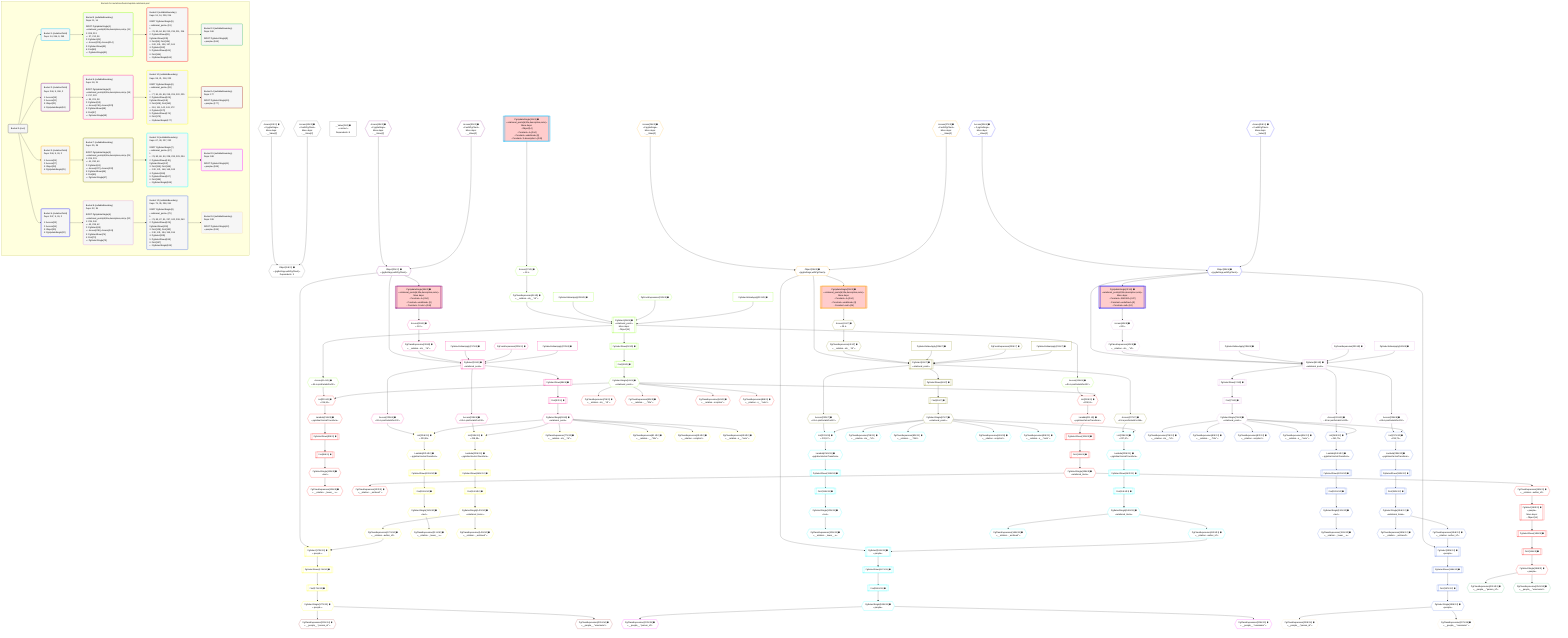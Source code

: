 %%{init: {'themeVariables': { 'fontSize': '12px'}}}%%
graph TD
    classDef path fill:#eee,stroke:#000,color:#000
    classDef plan fill:#fff,stroke-width:1px,color:#000
    classDef itemplan fill:#fff,stroke-width:2px,color:#000
    classDef unbatchedplan fill:#dff,stroke-width:1px,color:#000
    classDef sideeffectplan fill:#fcc,stroke-width:2px,color:#000
    classDef bucket fill:#f6f6f6,color:#000,stroke-width:2px,text-align:left

    subgraph "Buckets for mutations/basics/update-relational-post"
    Bucket0("Bucket 0 (root)"):::bucket
    Bucket1("Bucket 1 (mutationField)<br />Deps: 14, 244, 9, 245"):::bucket
    Bucket2("Bucket 2 (mutationField)<br />Deps: 244, 9, 246, 2<br /><br />1: Access[19]<br />2: Access[20]<br />3: Object[21]<br />4: PgUpdateSingle[18]"):::bucket
    Bucket3("Bucket 3 (mutationField)<br />Deps: 244, 9, 24, 2<br /><br />1: Access[26]<br />2: Access[27]<br />3: Object[28]<br />4: PgUpdateSingle[25]"):::bucket
    Bucket4("Bucket 4 (mutationField)<br />Deps: 247, 9, 24, 2<br /><br />1: Access[33]<br />2: Access[34]<br />3: Object[35]<br />4: PgUpdateSingle[32]"):::bucket
    Bucket5("Bucket 5 (nullableBoundary)<br />Deps: 11, 14<br /><br />ROOT PgUpdateSingle{1}ᐸrelational_posts(id;title,description,note)ᐳ[11]<br />1: 208, 213<br />ᐳ: 37, 212, 36<br />2: PgSelect[45]<br />ᐳ: Access[209], Access[214]<br />3: PgSelectRows[50]<br />4: First[49]<br />ᐳ: PgSelectSingle[51]"):::bucket
    Bucket6("Bucket 6 (nullableBoundary)<br />Deps: 18, 21<br /><br />ROOT PgUpdateSingle{2}ᐸrelational_posts(id;title,description,note)ᐳ[18]<br />1: 217, 222<br />ᐳ: 39, 221, 38<br />2: PgSelect[53]<br />ᐳ: Access[218], Access[223]<br />3: PgSelectRows[58]<br />4: First[57]<br />ᐳ: PgSelectSingle[59]"):::bucket
    Bucket7("Bucket 7 (nullableBoundary)<br />Deps: 25, 28<br /><br />ROOT PgUpdateSingle{3}ᐸrelational_posts(id;title,description,note)ᐳ[25]<br />1: 226, 231<br />ᐳ: 41, 230, 40<br />2: PgSelect[61]<br />ᐳ: Access[227], Access[232]<br />3: PgSelectRows[66]<br />4: First[65]<br />ᐳ: PgSelectSingle[67]"):::bucket
    Bucket8("Bucket 8 (nullableBoundary)<br />Deps: 32, 35<br /><br />ROOT PgUpdateSingle{4}ᐸrelational_posts(id;title,description,note)ᐳ[32]<br />1: 235, 240<br />ᐳ: 43, 239, 42<br />2: PgSelect[69]<br />ᐳ: Access[236], Access[241]<br />3: PgSelectRows[74]<br />4: First[73]<br />ᐳ: PgSelectSingle[75]"):::bucket
    Bucket9("Bucket 9 (nullableBoundary)<br />Deps: 51, 14, 209, 214<br /><br />ROOT PgSelectSingle{5}ᐸrelational_postsᐳ[51]<br />1: <br />ᐳ: 76, 80, 84, 88, 210, 215, 211, 216<br />2: PgSelectRows[99], PgSelectRows[135]<br />3: First[98], First[134]<br />ᐳ: 100, 101, 136, 137, 161<br />4: PgSelect[162]<br />5: PgSelectRows[165]<br />6: First[164]<br />ᐳ: PgSelectSingle[166]"):::bucket
    Bucket10("Bucket 10 (nullableBoundary)<br />Deps: 59, 21, 218, 223<br /><br />ROOT PgSelectSingle{6}ᐸrelational_postsᐳ[59]<br />1: <br />ᐳ: 77, 81, 85, 89, 219, 224, 220, 225<br />2: PgSelectRows[109], PgSelectRows[141]<br />3: First[108], First[140]<br />ᐳ: 110, 111, 142, 143, 172<br />4: PgSelect[173]<br />5: PgSelectRows[176]<br />6: First[175]<br />ᐳ: PgSelectSingle[177]"):::bucket
    Bucket11("Bucket 11 (nullableBoundary)<br />Deps: 67, 28, 227, 232<br /><br />ROOT PgSelectSingle{7}ᐸrelational_postsᐳ[67]<br />1: <br />ᐳ: 78, 82, 86, 90, 228, 233, 229, 234<br />2: PgSelectRows[119], PgSelectRows[147]<br />3: First[118], First[146]<br />ᐳ: 120, 121, 148, 149, 183<br />4: PgSelect[184]<br />5: PgSelectRows[187]<br />6: First[186]<br />ᐳ: PgSelectSingle[188]"):::bucket
    Bucket12("Bucket 12 (nullableBoundary)<br />Deps: 75, 35, 236, 241<br /><br />ROOT PgSelectSingle{8}ᐸrelational_postsᐳ[75]<br />1: <br />ᐳ: 79, 83, 87, 91, 237, 242, 238, 243<br />2: PgSelectRows[129], PgSelectRows[153]<br />3: First[128], First[152]<br />ᐳ: 130, 131, 154, 155, 194<br />4: PgSelect[195]<br />5: PgSelectRows[198]<br />6: First[197]<br />ᐳ: PgSelectSingle[199]"):::bucket
    Bucket13("Bucket 13 (nullableBoundary)<br />Deps: 166<br /><br />ROOT PgSelectSingle{9}ᐸpeopleᐳ[166]"):::bucket
    Bucket14("Bucket 14 (nullableBoundary)<br />Deps: 177<br /><br />ROOT PgSelectSingle{10}ᐸpeopleᐳ[177]"):::bucket
    Bucket15("Bucket 15 (nullableBoundary)<br />Deps: 188<br /><br />ROOT PgSelectSingle{11}ᐸpeopleᐳ[188]"):::bucket
    Bucket16("Bucket 16 (nullableBoundary)<br />Deps: 199<br /><br />ROOT PgSelectSingle{12}ᐸpeopleᐳ[199]"):::bucket
    end
    Bucket0 --> Bucket1 & Bucket2 & Bucket3 & Bucket4
    Bucket1 --> Bucket5
    Bucket2 --> Bucket6
    Bucket3 --> Bucket7
    Bucket4 --> Bucket8
    Bucket5 --> Bucket9
    Bucket6 --> Bucket10
    Bucket7 --> Bucket11
    Bucket8 --> Bucket12
    Bucket9 --> Bucket13
    Bucket10 --> Bucket14
    Bucket11 --> Bucket15
    Bucket12 --> Bucket16

    %% plan dependencies
    Object14{{"Object[14∈0] ➊<br />ᐸ{pgSettings,withPgClient}ᐳ<br />Dependents: 3"}}:::plan
    Access12{{"Access[12∈0] ➊<br />ᐸ2.pgSettingsᐳ<br />More deps:<br />- __Value[2]"}}:::plan
    Access13{{"Access[13∈0] ➊<br />ᐸ2.withPgClientᐳ<br />More deps:<br />- __Value[2]"}}:::plan
    Access12 & Access13 --> Object14
    __Value2["__Value[2∈0] ➊<br />ᐸcontextᐳ<br />Dependents: 8"]:::plan
    PgUpdateSingle11[["PgUpdateSingle[11∈1] ➊<br />ᐸrelational_posts(id;title,description,note)ᐳ<br />More deps:<br />- Object[14]<br />- Constantᐸ4ᐳ[244]<br />- Constantᐸundefinedᐳ[9]<br />- Constantᐸ'A description'ᐳ[245]"]]:::sideeffectplan
    PgUpdateSingle18[["PgUpdateSingle[18∈2] ➊<br />ᐸrelational_posts(id;title,description,note)ᐳ<br />More deps:<br />- Constantᐸ4ᐳ[244]<br />- Constantᐸundefinedᐳ[9]<br />- Constantᐸ'A note'ᐳ[246]"]]:::sideeffectplan
    Object21{{"Object[21∈2] ➊<br />ᐸ{pgSettings,withPgClient}ᐳ"}}:::plan
    Object21 --> PgUpdateSingle18
    Access19{{"Access[19∈2] ➊<br />ᐸ2.pgSettingsᐳ<br />More deps:<br />- __Value[2]"}}:::plan
    Access20{{"Access[20∈2] ➊<br />ᐸ2.withPgClientᐳ<br />More deps:<br />- __Value[2]"}}:::plan
    Access19 & Access20 --> Object21
    PgUpdateSingle25[["PgUpdateSingle[25∈3] ➊<br />ᐸrelational_posts(id;title,description,note)ᐳ<br />More deps:<br />- Constantᐸ4ᐳ[244]<br />- Constantᐸundefinedᐳ[9]<br />- Constantᐸnullᐳ[24]"]]:::sideeffectplan
    Object28{{"Object[28∈3] ➊<br />ᐸ{pgSettings,withPgClient}ᐳ"}}:::plan
    Object28 --> PgUpdateSingle25
    Access26{{"Access[26∈3] ➊<br />ᐸ2.pgSettingsᐳ<br />More deps:<br />- __Value[2]"}}:::plan
    Access27{{"Access[27∈3] ➊<br />ᐸ2.withPgClientᐳ<br />More deps:<br />- __Value[2]"}}:::plan
    Access26 & Access27 --> Object28
    PgUpdateSingle32[["PgUpdateSingle[32∈4] ➊<br />ᐸrelational_posts(id;title,description,note)ᐳ<br />More deps:<br />- Constantᐸ3141592ᐳ[247]<br />- Constantᐸundefinedᐳ[9]<br />- Constantᐸnullᐳ[24]"]]:::sideeffectplan
    Object35{{"Object[35∈4] ➊<br />ᐸ{pgSettings,withPgClient}ᐳ"}}:::plan
    Object35 --> PgUpdateSingle32
    Access33{{"Access[33∈4] ➊<br />ᐸ2.pgSettingsᐳ<br />More deps:<br />- __Value[2]"}}:::plan
    Access34{{"Access[34∈4] ➊<br />ᐸ2.withPgClientᐳ<br />More deps:<br />- __Value[2]"}}:::plan
    Access33 & Access34 --> Object35
    PgSelect45[["PgSelect[45∈5] ➊<br />ᐸrelational_postsᐳ<br />More deps:<br />- Object[14]"]]:::plan
    PgClassExpression36{{"PgClassExpression[36∈5] ➊<br />ᐸ__relation...sts__.”id”ᐳ"}}:::plan
    PgSelectInlineApply208["PgSelectInlineApply[208∈5] ➊"]:::plan
    PgFromExpression212{{"PgFromExpression[212∈5] ➊"}}:::plan
    PgSelectInlineApply213["PgSelectInlineApply[213∈5] ➊"]:::plan
    PgClassExpression36 & PgSelectInlineApply208 & PgFromExpression212 & PgSelectInlineApply213 --> PgSelect45
    Access37{{"Access[37∈5] ➊<br />ᐸ11.tᐳ"}}:::plan
    Access37 --> PgClassExpression36
    PgUpdateSingle11 --> Access37
    First49[["First[49∈5] ➊"]]:::plan
    PgSelectRows50[["PgSelectRows[50∈5] ➊"]]:::plan
    PgSelectRows50 --> First49
    PgSelect45 --> PgSelectRows50
    PgSelectSingle51{{"PgSelectSingle[51∈5] ➊<br />ᐸrelational_postsᐳ"}}:::plan
    First49 --> PgSelectSingle51
    Access209{{"Access[209∈5] ➊<br />ᐸ45.m.joinDetailsFor132ᐳ"}}:::plan
    PgSelect45 --> Access209
    Access214{{"Access[214∈5] ➊<br />ᐸ45.m.joinDetailsFor93ᐳ"}}:::plan
    PgSelect45 --> Access214
    PgSelect53[["PgSelect[53∈6] ➊<br />ᐸrelational_postsᐳ"]]:::plan
    PgClassExpression38{{"PgClassExpression[38∈6] ➊<br />ᐸ__relation...sts__.”id”ᐳ"}}:::plan
    PgSelectInlineApply217["PgSelectInlineApply[217∈6] ➊"]:::plan
    PgFromExpression221{{"PgFromExpression[221∈6] ➊"}}:::plan
    PgSelectInlineApply222["PgSelectInlineApply[222∈6] ➊"]:::plan
    Object21 & PgClassExpression38 & PgSelectInlineApply217 & PgFromExpression221 & PgSelectInlineApply222 --> PgSelect53
    Access39{{"Access[39∈6] ➊<br />ᐸ18.tᐳ"}}:::plan
    Access39 --> PgClassExpression38
    PgUpdateSingle18 --> Access39
    First57[["First[57∈6] ➊"]]:::plan
    PgSelectRows58[["PgSelectRows[58∈6] ➊"]]:::plan
    PgSelectRows58 --> First57
    PgSelect53 --> PgSelectRows58
    PgSelectSingle59{{"PgSelectSingle[59∈6] ➊<br />ᐸrelational_postsᐳ"}}:::plan
    First57 --> PgSelectSingle59
    Access218{{"Access[218∈6] ➊<br />ᐸ53.m.joinDetailsFor138ᐳ"}}:::plan
    PgSelect53 --> Access218
    Access223{{"Access[223∈6] ➊<br />ᐸ53.m.joinDetailsFor103ᐳ"}}:::plan
    PgSelect53 --> Access223
    PgSelect61[["PgSelect[61∈7] ➊<br />ᐸrelational_postsᐳ"]]:::plan
    PgClassExpression40{{"PgClassExpression[40∈7] ➊<br />ᐸ__relation...sts__.”id”ᐳ"}}:::plan
    PgSelectInlineApply226["PgSelectInlineApply[226∈7] ➊"]:::plan
    PgFromExpression230{{"PgFromExpression[230∈7] ➊"}}:::plan
    PgSelectInlineApply231["PgSelectInlineApply[231∈7] ➊"]:::plan
    Object28 & PgClassExpression40 & PgSelectInlineApply226 & PgFromExpression230 & PgSelectInlineApply231 --> PgSelect61
    Access41{{"Access[41∈7] ➊<br />ᐸ25.tᐳ"}}:::plan
    Access41 --> PgClassExpression40
    PgUpdateSingle25 --> Access41
    First65[["First[65∈7] ➊"]]:::plan
    PgSelectRows66[["PgSelectRows[66∈7] ➊"]]:::plan
    PgSelectRows66 --> First65
    PgSelect61 --> PgSelectRows66
    PgSelectSingle67{{"PgSelectSingle[67∈7] ➊<br />ᐸrelational_postsᐳ"}}:::plan
    First65 --> PgSelectSingle67
    Access227{{"Access[227∈7] ➊<br />ᐸ61.m.joinDetailsFor144ᐳ"}}:::plan
    PgSelect61 --> Access227
    Access232{{"Access[232∈7] ➊<br />ᐸ61.m.joinDetailsFor113ᐳ"}}:::plan
    PgSelect61 --> Access232
    PgSelect69[["PgSelect[69∈8] ➊<br />ᐸrelational_postsᐳ"]]:::plan
    PgClassExpression42{{"PgClassExpression[42∈8] ➊<br />ᐸ__relation...sts__.”id”ᐳ"}}:::plan
    PgSelectInlineApply235["PgSelectInlineApply[235∈8] ➊"]:::plan
    PgFromExpression239{{"PgFromExpression[239∈8] ➊"}}:::plan
    PgSelectInlineApply240["PgSelectInlineApply[240∈8] ➊"]:::plan
    Object35 & PgClassExpression42 & PgSelectInlineApply235 & PgFromExpression239 & PgSelectInlineApply240 --> PgSelect69
    Access43{{"Access[43∈8] ➊<br />ᐸ32.tᐳ"}}:::plan
    Access43 --> PgClassExpression42
    PgUpdateSingle32 --> Access43
    First73[["First[73∈8] ➊"]]:::plan
    PgSelectRows74[["PgSelectRows[74∈8] ➊"]]:::plan
    PgSelectRows74 --> First73
    PgSelect69 --> PgSelectRows74
    PgSelectSingle75{{"PgSelectSingle[75∈8] ➊<br />ᐸrelational_postsᐳ"}}:::plan
    First73 --> PgSelectSingle75
    Access236{{"Access[236∈8] ➊<br />ᐸ69.m.joinDetailsFor150ᐳ"}}:::plan
    PgSelect69 --> Access236
    Access241{{"Access[241∈8] ➊<br />ᐸ69.m.joinDetailsFor123ᐳ"}}:::plan
    PgSelect69 --> Access241
    PgSelect162[["PgSelect[162∈9] ➊<br />ᐸpeopleᐳ<br />More deps:<br />- Object[14]"]]:::plan
    PgClassExpression161{{"PgClassExpression[161∈9] ➊<br />ᐸ__relation...author_id”ᐳ"}}:::plan
    PgClassExpression161 --> PgSelect162
    List210{{"List[210∈9] ➊<br />ᐸ209,51ᐳ"}}:::plan
    Access209 & PgSelectSingle51 --> List210
    List215{{"List[215∈9] ➊<br />ᐸ214,51ᐳ"}}:::plan
    Access214 & PgSelectSingle51 --> List215
    PgClassExpression76{{"PgClassExpression[76∈9] ➊<br />ᐸ__relation...sts__.”id”ᐳ"}}:::plan
    PgSelectSingle51 --> PgClassExpression76
    PgClassExpression80{{"PgClassExpression[80∈9] ➊<br />ᐸ__relation...__.”title”ᐳ"}}:::plan
    PgSelectSingle51 --> PgClassExpression80
    PgClassExpression84{{"PgClassExpression[84∈9] ➊<br />ᐸ__relation...scription”ᐳ"}}:::plan
    PgSelectSingle51 --> PgClassExpression84
    PgClassExpression88{{"PgClassExpression[88∈9] ➊<br />ᐸ__relation...s__.”note”ᐳ"}}:::plan
    PgSelectSingle51 --> PgClassExpression88
    First98[["First[98∈9] ➊"]]:::plan
    PgSelectRows99[["PgSelectRows[99∈9] ➊"]]:::plan
    PgSelectRows99 --> First98
    Lambda216{{"Lambda[216∈9] ➊<br />ᐸpgInlineViaJoinTransformᐳ"}}:::plan
    Lambda216 --> PgSelectRows99
    PgSelectSingle100{{"PgSelectSingle[100∈9] ➊<br />ᐸtextᐳ"}}:::plan
    First98 --> PgSelectSingle100
    PgClassExpression101{{"PgClassExpression[101∈9] ➊<br />ᐸ__relation..._lower__.vᐳ"}}:::plan
    PgSelectSingle100 --> PgClassExpression101
    First134[["First[134∈9] ➊"]]:::plan
    PgSelectRows135[["PgSelectRows[135∈9] ➊"]]:::plan
    PgSelectRows135 --> First134
    Lambda211{{"Lambda[211∈9] ➊<br />ᐸpgInlineViaJoinTransformᐳ"}}:::plan
    Lambda211 --> PgSelectRows135
    PgSelectSingle136{{"PgSelectSingle[136∈9] ➊<br />ᐸrelational_itemsᐳ"}}:::plan
    First134 --> PgSelectSingle136
    PgClassExpression137{{"PgClassExpression[137∈9] ➊<br />ᐸ__relation..._archived”ᐳ"}}:::plan
    PgSelectSingle136 --> PgClassExpression137
    PgSelectSingle136 --> PgClassExpression161
    First164[["First[164∈9] ➊"]]:::plan
    PgSelectRows165[["PgSelectRows[165∈9] ➊"]]:::plan
    PgSelectRows165 --> First164
    PgSelect162 --> PgSelectRows165
    PgSelectSingle166{{"PgSelectSingle[166∈9] ➊<br />ᐸpeopleᐳ"}}:::plan
    First164 --> PgSelectSingle166
    List210 --> Lambda211
    List215 --> Lambda216
    PgSelect173[["PgSelect[173∈10] ➊<br />ᐸpeopleᐳ"]]:::plan
    PgClassExpression172{{"PgClassExpression[172∈10] ➊<br />ᐸ__relation...author_id”ᐳ"}}:::plan
    Object21 & PgClassExpression172 --> PgSelect173
    List219{{"List[219∈10] ➊<br />ᐸ218,59ᐳ"}}:::plan
    Access218 & PgSelectSingle59 --> List219
    List224{{"List[224∈10] ➊<br />ᐸ223,59ᐳ"}}:::plan
    Access223 & PgSelectSingle59 --> List224
    PgClassExpression77{{"PgClassExpression[77∈10] ➊<br />ᐸ__relation...sts__.”id”ᐳ"}}:::plan
    PgSelectSingle59 --> PgClassExpression77
    PgClassExpression81{{"PgClassExpression[81∈10] ➊<br />ᐸ__relation...__.”title”ᐳ"}}:::plan
    PgSelectSingle59 --> PgClassExpression81
    PgClassExpression85{{"PgClassExpression[85∈10] ➊<br />ᐸ__relation...scription”ᐳ"}}:::plan
    PgSelectSingle59 --> PgClassExpression85
    PgClassExpression89{{"PgClassExpression[89∈10] ➊<br />ᐸ__relation...s__.”note”ᐳ"}}:::plan
    PgSelectSingle59 --> PgClassExpression89
    First108[["First[108∈10] ➊"]]:::plan
    PgSelectRows109[["PgSelectRows[109∈10] ➊"]]:::plan
    PgSelectRows109 --> First108
    Lambda225{{"Lambda[225∈10] ➊<br />ᐸpgInlineViaJoinTransformᐳ"}}:::plan
    Lambda225 --> PgSelectRows109
    PgSelectSingle110{{"PgSelectSingle[110∈10] ➊<br />ᐸtextᐳ"}}:::plan
    First108 --> PgSelectSingle110
    PgClassExpression111{{"PgClassExpression[111∈10] ➊<br />ᐸ__relation..._lower__.vᐳ"}}:::plan
    PgSelectSingle110 --> PgClassExpression111
    First140[["First[140∈10] ➊"]]:::plan
    PgSelectRows141[["PgSelectRows[141∈10] ➊"]]:::plan
    PgSelectRows141 --> First140
    Lambda220{{"Lambda[220∈10] ➊<br />ᐸpgInlineViaJoinTransformᐳ"}}:::plan
    Lambda220 --> PgSelectRows141
    PgSelectSingle142{{"PgSelectSingle[142∈10] ➊<br />ᐸrelational_itemsᐳ"}}:::plan
    First140 --> PgSelectSingle142
    PgClassExpression143{{"PgClassExpression[143∈10] ➊<br />ᐸ__relation..._archived”ᐳ"}}:::plan
    PgSelectSingle142 --> PgClassExpression143
    PgSelectSingle142 --> PgClassExpression172
    First175[["First[175∈10] ➊"]]:::plan
    PgSelectRows176[["PgSelectRows[176∈10] ➊"]]:::plan
    PgSelectRows176 --> First175
    PgSelect173 --> PgSelectRows176
    PgSelectSingle177{{"PgSelectSingle[177∈10] ➊<br />ᐸpeopleᐳ"}}:::plan
    First175 --> PgSelectSingle177
    List219 --> Lambda220
    List224 --> Lambda225
    PgSelect184[["PgSelect[184∈11] ➊<br />ᐸpeopleᐳ"]]:::plan
    PgClassExpression183{{"PgClassExpression[183∈11] ➊<br />ᐸ__relation...author_id”ᐳ"}}:::plan
    Object28 & PgClassExpression183 --> PgSelect184
    List228{{"List[228∈11] ➊<br />ᐸ227,67ᐳ"}}:::plan
    Access227 & PgSelectSingle67 --> List228
    List233{{"List[233∈11] ➊<br />ᐸ232,67ᐳ"}}:::plan
    Access232 & PgSelectSingle67 --> List233
    PgClassExpression78{{"PgClassExpression[78∈11] ➊<br />ᐸ__relation...sts__.”id”ᐳ"}}:::plan
    PgSelectSingle67 --> PgClassExpression78
    PgClassExpression82{{"PgClassExpression[82∈11] ➊<br />ᐸ__relation...__.”title”ᐳ"}}:::plan
    PgSelectSingle67 --> PgClassExpression82
    PgClassExpression86{{"PgClassExpression[86∈11] ➊<br />ᐸ__relation...scription”ᐳ"}}:::plan
    PgSelectSingle67 --> PgClassExpression86
    PgClassExpression90{{"PgClassExpression[90∈11] ➊<br />ᐸ__relation...s__.”note”ᐳ"}}:::plan
    PgSelectSingle67 --> PgClassExpression90
    First118[["First[118∈11] ➊"]]:::plan
    PgSelectRows119[["PgSelectRows[119∈11] ➊"]]:::plan
    PgSelectRows119 --> First118
    Lambda234{{"Lambda[234∈11] ➊<br />ᐸpgInlineViaJoinTransformᐳ"}}:::plan
    Lambda234 --> PgSelectRows119
    PgSelectSingle120{{"PgSelectSingle[120∈11] ➊<br />ᐸtextᐳ"}}:::plan
    First118 --> PgSelectSingle120
    PgClassExpression121{{"PgClassExpression[121∈11] ➊<br />ᐸ__relation..._lower__.vᐳ"}}:::plan
    PgSelectSingle120 --> PgClassExpression121
    First146[["First[146∈11] ➊"]]:::plan
    PgSelectRows147[["PgSelectRows[147∈11] ➊"]]:::plan
    PgSelectRows147 --> First146
    Lambda229{{"Lambda[229∈11] ➊<br />ᐸpgInlineViaJoinTransformᐳ"}}:::plan
    Lambda229 --> PgSelectRows147
    PgSelectSingle148{{"PgSelectSingle[148∈11] ➊<br />ᐸrelational_itemsᐳ"}}:::plan
    First146 --> PgSelectSingle148
    PgClassExpression149{{"PgClassExpression[149∈11] ➊<br />ᐸ__relation..._archived”ᐳ"}}:::plan
    PgSelectSingle148 --> PgClassExpression149
    PgSelectSingle148 --> PgClassExpression183
    First186[["First[186∈11] ➊"]]:::plan
    PgSelectRows187[["PgSelectRows[187∈11] ➊"]]:::plan
    PgSelectRows187 --> First186
    PgSelect184 --> PgSelectRows187
    PgSelectSingle188{{"PgSelectSingle[188∈11] ➊<br />ᐸpeopleᐳ"}}:::plan
    First186 --> PgSelectSingle188
    List228 --> Lambda229
    List233 --> Lambda234
    PgSelect195[["PgSelect[195∈12] ➊<br />ᐸpeopleᐳ"]]:::plan
    PgClassExpression194{{"PgClassExpression[194∈12] ➊<br />ᐸ__relation...author_id”ᐳ"}}:::plan
    Object35 & PgClassExpression194 --> PgSelect195
    List237{{"List[237∈12] ➊<br />ᐸ236,75ᐳ"}}:::plan
    Access236 & PgSelectSingle75 --> List237
    List242{{"List[242∈12] ➊<br />ᐸ241,75ᐳ"}}:::plan
    Access241 & PgSelectSingle75 --> List242
    PgClassExpression79{{"PgClassExpression[79∈12] ➊<br />ᐸ__relation...sts__.”id”ᐳ"}}:::plan
    PgSelectSingle75 --> PgClassExpression79
    PgClassExpression83{{"PgClassExpression[83∈12] ➊<br />ᐸ__relation...__.”title”ᐳ"}}:::plan
    PgSelectSingle75 --> PgClassExpression83
    PgClassExpression87{{"PgClassExpression[87∈12] ➊<br />ᐸ__relation...scription”ᐳ"}}:::plan
    PgSelectSingle75 --> PgClassExpression87
    PgClassExpression91{{"PgClassExpression[91∈12] ➊<br />ᐸ__relation...s__.”note”ᐳ"}}:::plan
    PgSelectSingle75 --> PgClassExpression91
    First128[["First[128∈12] ➊"]]:::plan
    PgSelectRows129[["PgSelectRows[129∈12] ➊"]]:::plan
    PgSelectRows129 --> First128
    Lambda243{{"Lambda[243∈12] ➊<br />ᐸpgInlineViaJoinTransformᐳ"}}:::plan
    Lambda243 --> PgSelectRows129
    PgSelectSingle130{{"PgSelectSingle[130∈12] ➊<br />ᐸtextᐳ"}}:::plan
    First128 --> PgSelectSingle130
    PgClassExpression131{{"PgClassExpression[131∈12] ➊<br />ᐸ__relation..._lower__.vᐳ"}}:::plan
    PgSelectSingle130 --> PgClassExpression131
    First152[["First[152∈12] ➊"]]:::plan
    PgSelectRows153[["PgSelectRows[153∈12] ➊"]]:::plan
    PgSelectRows153 --> First152
    Lambda238{{"Lambda[238∈12] ➊<br />ᐸpgInlineViaJoinTransformᐳ"}}:::plan
    Lambda238 --> PgSelectRows153
    PgSelectSingle154{{"PgSelectSingle[154∈12] ➊<br />ᐸrelational_itemsᐳ"}}:::plan
    First152 --> PgSelectSingle154
    PgClassExpression155{{"PgClassExpression[155∈12] ➊<br />ᐸ__relation..._archived”ᐳ"}}:::plan
    PgSelectSingle154 --> PgClassExpression155
    PgSelectSingle154 --> PgClassExpression194
    First197[["First[197∈12] ➊"]]:::plan
    PgSelectRows198[["PgSelectRows[198∈12] ➊"]]:::plan
    PgSelectRows198 --> First197
    PgSelect195 --> PgSelectRows198
    PgSelectSingle199{{"PgSelectSingle[199∈12] ➊<br />ᐸpeopleᐳ"}}:::plan
    First197 --> PgSelectSingle199
    List237 --> Lambda238
    List242 --> Lambda243
    PgClassExpression200{{"PgClassExpression[200∈13] ➊<br />ᐸ__people__.”person_id”ᐳ"}}:::plan
    PgSelectSingle166 --> PgClassExpression200
    PgClassExpression204{{"PgClassExpression[204∈13] ➊<br />ᐸ__people__.”username”ᐳ"}}:::plan
    PgSelectSingle166 --> PgClassExpression204
    PgClassExpression201{{"PgClassExpression[201∈14] ➊<br />ᐸ__people__.”person_id”ᐳ"}}:::plan
    PgSelectSingle177 --> PgClassExpression201
    PgClassExpression205{{"PgClassExpression[205∈14] ➊<br />ᐸ__people__.”username”ᐳ"}}:::plan
    PgSelectSingle177 --> PgClassExpression205
    PgClassExpression202{{"PgClassExpression[202∈15] ➊<br />ᐸ__people__.”person_id”ᐳ"}}:::plan
    PgSelectSingle188 --> PgClassExpression202
    PgClassExpression206{{"PgClassExpression[206∈15] ➊<br />ᐸ__people__.”username”ᐳ"}}:::plan
    PgSelectSingle188 --> PgClassExpression206
    PgClassExpression203{{"PgClassExpression[203∈16] ➊<br />ᐸ__people__.”person_id”ᐳ"}}:::plan
    PgSelectSingle199 --> PgClassExpression203
    PgClassExpression207{{"PgClassExpression[207∈16] ➊<br />ᐸ__people__.”username”ᐳ"}}:::plan
    PgSelectSingle199 --> PgClassExpression207

    %% define steps
    classDef bucket0 stroke:#696969
    class Bucket0,__Value2,Access12,Access13,Object14 bucket0
    classDef bucket1 stroke:#00bfff
    class Bucket1,PgUpdateSingle11 bucket1
    classDef bucket2 stroke:#7f007f
    class Bucket2,PgUpdateSingle18,Access19,Access20,Object21 bucket2
    classDef bucket3 stroke:#ffa500
    class Bucket3,PgUpdateSingle25,Access26,Access27,Object28 bucket3
    classDef bucket4 stroke:#0000ff
    class Bucket4,PgUpdateSingle32,Access33,Access34,Object35 bucket4
    classDef bucket5 stroke:#7fff00
    class Bucket5,PgClassExpression36,Access37,PgSelect45,First49,PgSelectRows50,PgSelectSingle51,PgSelectInlineApply208,Access209,PgFromExpression212,PgSelectInlineApply213,Access214 bucket5
    classDef bucket6 stroke:#ff1493
    class Bucket6,PgClassExpression38,Access39,PgSelect53,First57,PgSelectRows58,PgSelectSingle59,PgSelectInlineApply217,Access218,PgFromExpression221,PgSelectInlineApply222,Access223 bucket6
    classDef bucket7 stroke:#808000
    class Bucket7,PgClassExpression40,Access41,PgSelect61,First65,PgSelectRows66,PgSelectSingle67,PgSelectInlineApply226,Access227,PgFromExpression230,PgSelectInlineApply231,Access232 bucket7
    classDef bucket8 stroke:#dda0dd
    class Bucket8,PgClassExpression42,Access43,PgSelect69,First73,PgSelectRows74,PgSelectSingle75,PgSelectInlineApply235,Access236,PgFromExpression239,PgSelectInlineApply240,Access241 bucket8
    classDef bucket9 stroke:#ff0000
    class Bucket9,PgClassExpression76,PgClassExpression80,PgClassExpression84,PgClassExpression88,First98,PgSelectRows99,PgSelectSingle100,PgClassExpression101,First134,PgSelectRows135,PgSelectSingle136,PgClassExpression137,PgClassExpression161,PgSelect162,First164,PgSelectRows165,PgSelectSingle166,List210,Lambda211,List215,Lambda216 bucket9
    classDef bucket10 stroke:#ffff00
    class Bucket10,PgClassExpression77,PgClassExpression81,PgClassExpression85,PgClassExpression89,First108,PgSelectRows109,PgSelectSingle110,PgClassExpression111,First140,PgSelectRows141,PgSelectSingle142,PgClassExpression143,PgClassExpression172,PgSelect173,First175,PgSelectRows176,PgSelectSingle177,List219,Lambda220,List224,Lambda225 bucket10
    classDef bucket11 stroke:#00ffff
    class Bucket11,PgClassExpression78,PgClassExpression82,PgClassExpression86,PgClassExpression90,First118,PgSelectRows119,PgSelectSingle120,PgClassExpression121,First146,PgSelectRows147,PgSelectSingle148,PgClassExpression149,PgClassExpression183,PgSelect184,First186,PgSelectRows187,PgSelectSingle188,List228,Lambda229,List233,Lambda234 bucket11
    classDef bucket12 stroke:#4169e1
    class Bucket12,PgClassExpression79,PgClassExpression83,PgClassExpression87,PgClassExpression91,First128,PgSelectRows129,PgSelectSingle130,PgClassExpression131,First152,PgSelectRows153,PgSelectSingle154,PgClassExpression155,PgClassExpression194,PgSelect195,First197,PgSelectRows198,PgSelectSingle199,List237,Lambda238,List242,Lambda243 bucket12
    classDef bucket13 stroke:#3cb371
    class Bucket13,PgClassExpression200,PgClassExpression204 bucket13
    classDef bucket14 stroke:#a52a2a
    class Bucket14,PgClassExpression201,PgClassExpression205 bucket14
    classDef bucket15 stroke:#ff00ff
    class Bucket15,PgClassExpression202,PgClassExpression206 bucket15
    classDef bucket16 stroke:#f5deb3
    class Bucket16,PgClassExpression203,PgClassExpression207 bucket16
